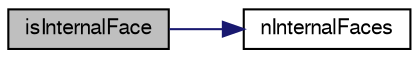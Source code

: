 digraph "isInternalFace"
{
  bgcolor="transparent";
  edge [fontname="FreeSans",fontsize="10",labelfontname="FreeSans",labelfontsize="10"];
  node [fontname="FreeSans",fontsize="10",shape=record];
  rankdir="LR";
  Node44259 [label="isInternalFace",height=0.2,width=0.4,color="black", fillcolor="grey75", style="filled", fontcolor="black"];
  Node44259 -> Node44260 [color="midnightblue",fontsize="10",style="solid",fontname="FreeSans"];
  Node44260 [label="nInternalFaces",height=0.2,width=0.4,color="black",URL="$a27530.html#aa6c7965af1f30d16d9125deb981cbdb0"];
}
